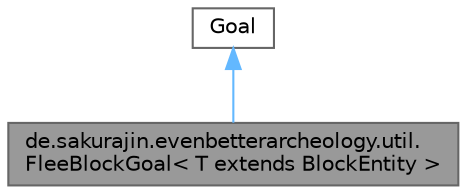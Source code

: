digraph "de.sakurajin.evenbetterarcheology.util.FleeBlockGoal&lt; T extends BlockEntity &gt;"
{
 // LATEX_PDF_SIZE
  bgcolor="transparent";
  edge [fontname=Helvetica,fontsize=10,labelfontname=Helvetica,labelfontsize=10];
  node [fontname=Helvetica,fontsize=10,shape=box,height=0.2,width=0.4];
  Node1 [label="de.sakurajin.evenbetterarcheology.util.\lFleeBlockGoal\< T extends BlockEntity \>",height=0.2,width=0.4,color="gray40", fillcolor="grey60", style="filled", fontcolor="black",tooltip=" "];
  Node2 -> Node1 [dir="back",color="steelblue1",style="solid"];
  Node2 [label="Goal",height=0.2,width=0.4,color="gray40", fillcolor="white", style="filled",tooltip=" "];
}
